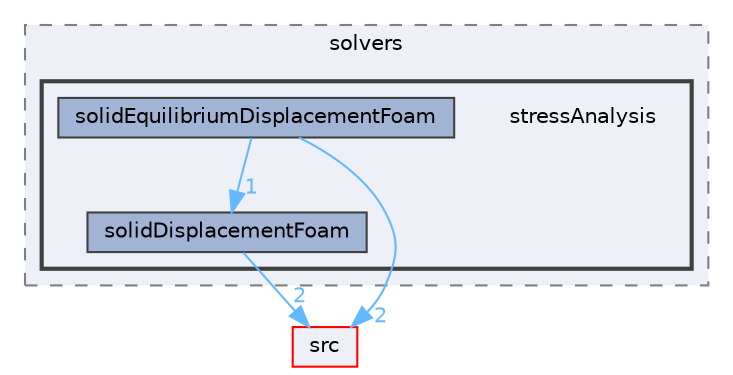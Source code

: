 digraph "applications/solvers/stressAnalysis"
{
 // LATEX_PDF_SIZE
  bgcolor="transparent";
  edge [fontname=Helvetica,fontsize=10,labelfontname=Helvetica,labelfontsize=10];
  node [fontname=Helvetica,fontsize=10,shape=box,height=0.2,width=0.4];
  compound=true
  subgraph clusterdir_fdd174abb8ada244b49e98779c87ac3c {
    graph [ bgcolor="#edf0f7", pencolor="grey50", label="solvers", fontname=Helvetica,fontsize=10 style="filled,dashed", URL="dir_fdd174abb8ada244b49e98779c87ac3c.html",tooltip=""]
  subgraph clusterdir_c2f3eabbeeedbb03170a2b89f2b5145e {
    graph [ bgcolor="#edf0f7", pencolor="grey25", label="", fontname=Helvetica,fontsize=10 style="filled,bold", URL="dir_c2f3eabbeeedbb03170a2b89f2b5145e.html",tooltip=""]
    dir_c2f3eabbeeedbb03170a2b89f2b5145e [shape=plaintext, label="stressAnalysis"];
  dir_7ea3f7dfc8497c6b2ba5ad1ea80f5b62 [label="solidDisplacementFoam", fillcolor="#a2b4d6", color="grey25", style="filled", URL="dir_7ea3f7dfc8497c6b2ba5ad1ea80f5b62.html",tooltip=""];
  dir_c8f91b40afbb779ea3f2ce855a63e7b5 [label="solidEquilibriumDisplacementFoam", fillcolor="#a2b4d6", color="grey25", style="filled", URL="dir_c8f91b40afbb779ea3f2ce855a63e7b5.html",tooltip=""];
  }
  }
  dir_68267d1309a1af8e8297ef4c3efbcdba [label="src", fillcolor="#edf0f7", color="red", style="filled", URL="dir_68267d1309a1af8e8297ef4c3efbcdba.html",tooltip=""];
  dir_7ea3f7dfc8497c6b2ba5ad1ea80f5b62->dir_68267d1309a1af8e8297ef4c3efbcdba [headlabel="2", labeldistance=1.5 headhref="dir_003629_003729.html" href="dir_003629_003729.html" color="steelblue1" fontcolor="steelblue1"];
  dir_c8f91b40afbb779ea3f2ce855a63e7b5->dir_7ea3f7dfc8497c6b2ba5ad1ea80f5b62 [headlabel="1", labeldistance=1.5 headhref="dir_003630_003629.html" href="dir_003630_003629.html" color="steelblue1" fontcolor="steelblue1"];
  dir_c8f91b40afbb779ea3f2ce855a63e7b5->dir_68267d1309a1af8e8297ef4c3efbcdba [headlabel="2", labeldistance=1.5 headhref="dir_003630_003729.html" href="dir_003630_003729.html" color="steelblue1" fontcolor="steelblue1"];
}
